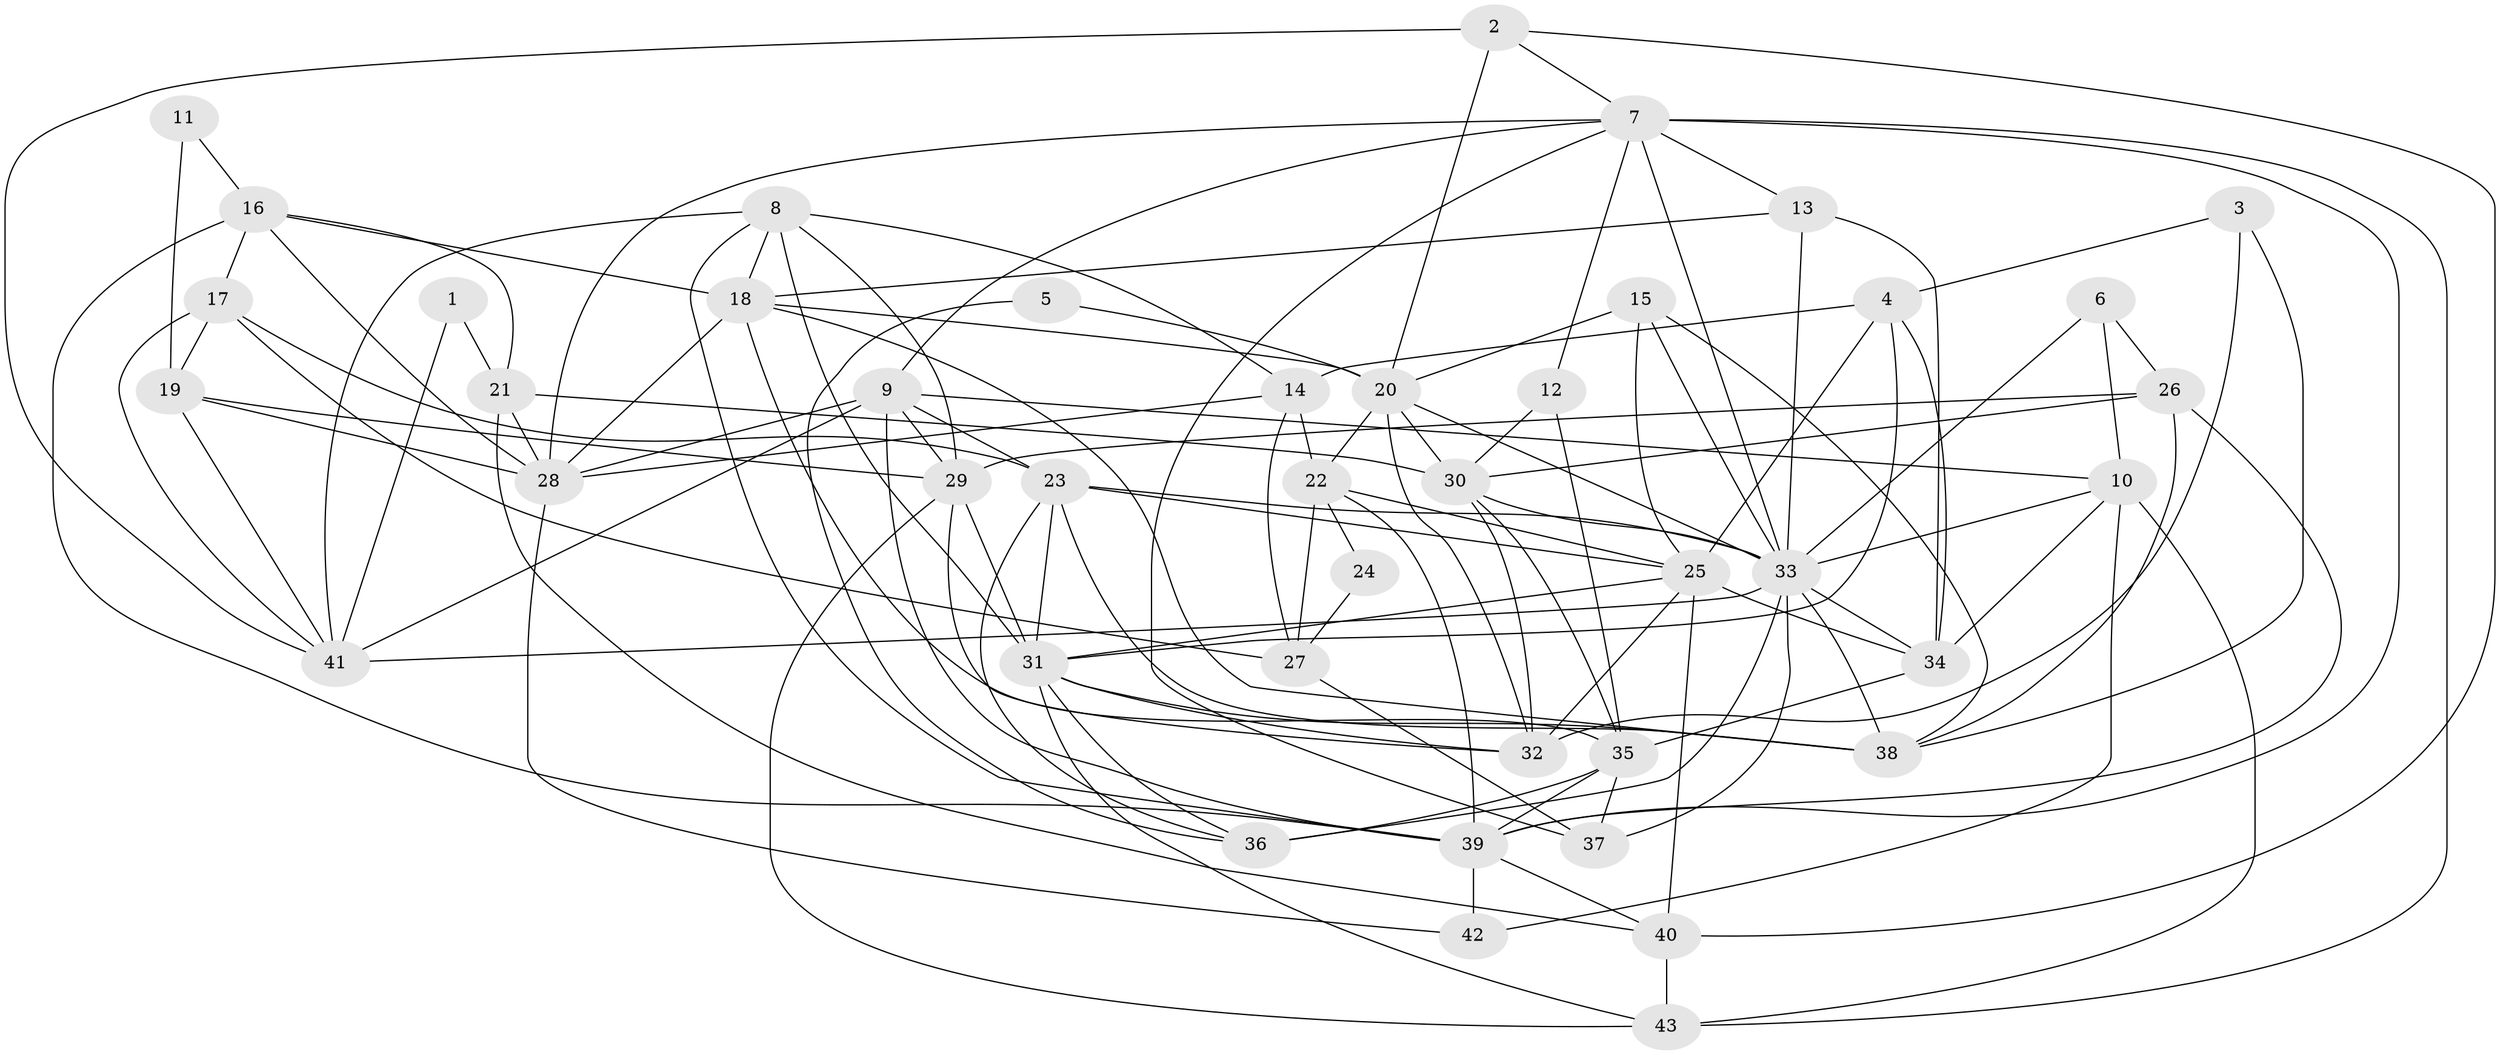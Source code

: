 // original degree distribution, {6: 0.09302325581395349, 3: 0.27906976744186046, 7: 0.046511627906976744, 2: 0.1511627906976744, 4: 0.22093023255813954, 5: 0.19767441860465115, 9: 0.011627906976744186}
// Generated by graph-tools (version 1.1) at 2025/50/03/09/25 03:50:07]
// undirected, 43 vertices, 121 edges
graph export_dot {
graph [start="1"]
  node [color=gray90,style=filled];
  1;
  2;
  3;
  4;
  5;
  6;
  7;
  8;
  9;
  10;
  11;
  12;
  13;
  14;
  15;
  16;
  17;
  18;
  19;
  20;
  21;
  22;
  23;
  24;
  25;
  26;
  27;
  28;
  29;
  30;
  31;
  32;
  33;
  34;
  35;
  36;
  37;
  38;
  39;
  40;
  41;
  42;
  43;
  1 -- 21 [weight=1.0];
  1 -- 41 [weight=1.0];
  2 -- 7 [weight=1.0];
  2 -- 20 [weight=1.0];
  2 -- 40 [weight=1.0];
  2 -- 41 [weight=1.0];
  3 -- 4 [weight=1.0];
  3 -- 32 [weight=1.0];
  3 -- 38 [weight=1.0];
  4 -- 14 [weight=1.0];
  4 -- 25 [weight=1.0];
  4 -- 31 [weight=1.0];
  4 -- 34 [weight=1.0];
  5 -- 20 [weight=1.0];
  5 -- 36 [weight=1.0];
  6 -- 10 [weight=1.0];
  6 -- 26 [weight=1.0];
  6 -- 33 [weight=1.0];
  7 -- 9 [weight=1.0];
  7 -- 12 [weight=1.0];
  7 -- 13 [weight=1.0];
  7 -- 28 [weight=1.0];
  7 -- 33 [weight=2.0];
  7 -- 37 [weight=1.0];
  7 -- 39 [weight=1.0];
  7 -- 43 [weight=1.0];
  8 -- 14 [weight=1.0];
  8 -- 18 [weight=1.0];
  8 -- 29 [weight=1.0];
  8 -- 31 [weight=1.0];
  8 -- 39 [weight=1.0];
  8 -- 41 [weight=1.0];
  9 -- 10 [weight=1.0];
  9 -- 23 [weight=1.0];
  9 -- 28 [weight=1.0];
  9 -- 29 [weight=1.0];
  9 -- 39 [weight=1.0];
  9 -- 41 [weight=1.0];
  10 -- 33 [weight=1.0];
  10 -- 34 [weight=1.0];
  10 -- 42 [weight=1.0];
  10 -- 43 [weight=1.0];
  11 -- 16 [weight=1.0];
  11 -- 19 [weight=1.0];
  12 -- 30 [weight=1.0];
  12 -- 35 [weight=1.0];
  13 -- 18 [weight=1.0];
  13 -- 33 [weight=1.0];
  13 -- 34 [weight=1.0];
  14 -- 22 [weight=1.0];
  14 -- 27 [weight=1.0];
  14 -- 28 [weight=1.0];
  15 -- 20 [weight=1.0];
  15 -- 25 [weight=1.0];
  15 -- 33 [weight=1.0];
  15 -- 38 [weight=1.0];
  16 -- 17 [weight=1.0];
  16 -- 18 [weight=1.0];
  16 -- 21 [weight=1.0];
  16 -- 28 [weight=1.0];
  16 -- 39 [weight=1.0];
  17 -- 19 [weight=1.0];
  17 -- 23 [weight=1.0];
  17 -- 27 [weight=1.0];
  17 -- 41 [weight=1.0];
  18 -- 20 [weight=1.0];
  18 -- 28 [weight=1.0];
  18 -- 35 [weight=1.0];
  18 -- 38 [weight=1.0];
  19 -- 28 [weight=1.0];
  19 -- 29 [weight=1.0];
  19 -- 41 [weight=1.0];
  20 -- 22 [weight=1.0];
  20 -- 30 [weight=1.0];
  20 -- 32 [weight=1.0];
  20 -- 33 [weight=1.0];
  21 -- 28 [weight=2.0];
  21 -- 30 [weight=1.0];
  21 -- 40 [weight=1.0];
  22 -- 24 [weight=1.0];
  22 -- 25 [weight=1.0];
  22 -- 27 [weight=1.0];
  22 -- 39 [weight=1.0];
  23 -- 25 [weight=1.0];
  23 -- 31 [weight=1.0];
  23 -- 33 [weight=1.0];
  23 -- 36 [weight=1.0];
  23 -- 38 [weight=1.0];
  24 -- 27 [weight=1.0];
  25 -- 31 [weight=1.0];
  25 -- 32 [weight=1.0];
  25 -- 34 [weight=1.0];
  25 -- 40 [weight=1.0];
  26 -- 29 [weight=1.0];
  26 -- 30 [weight=1.0];
  26 -- 38 [weight=1.0];
  26 -- 39 [weight=1.0];
  27 -- 37 [weight=1.0];
  28 -- 42 [weight=1.0];
  29 -- 31 [weight=1.0];
  29 -- 32 [weight=1.0];
  29 -- 43 [weight=1.0];
  30 -- 32 [weight=1.0];
  30 -- 33 [weight=1.0];
  30 -- 35 [weight=1.0];
  31 -- 32 [weight=1.0];
  31 -- 36 [weight=1.0];
  31 -- 38 [weight=1.0];
  31 -- 43 [weight=1.0];
  33 -- 34 [weight=1.0];
  33 -- 36 [weight=2.0];
  33 -- 37 [weight=1.0];
  33 -- 38 [weight=1.0];
  33 -- 41 [weight=1.0];
  34 -- 35 [weight=1.0];
  35 -- 36 [weight=1.0];
  35 -- 37 [weight=1.0];
  35 -- 39 [weight=1.0];
  39 -- 40 [weight=1.0];
  39 -- 42 [weight=1.0];
  40 -- 43 [weight=1.0];
}
